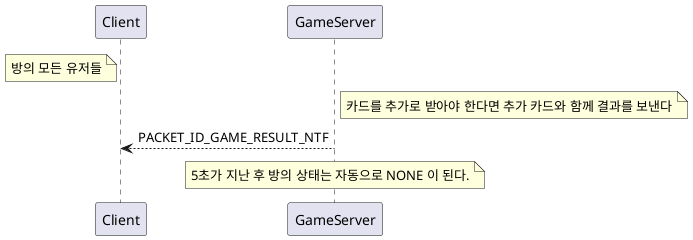 @startuml
note left Client: 방의 모든 유저들
note right GameServer: 카드를 추가로 받아야 한다면 추가 카드와 함께 결과를 보낸다
Client <-- GameServer: PACKET_ID_GAME_RESULT_NTF
note over GameServer: 5초가 지난 후 방의 상태는 자동으로 NONE 이 된다.
@enduml